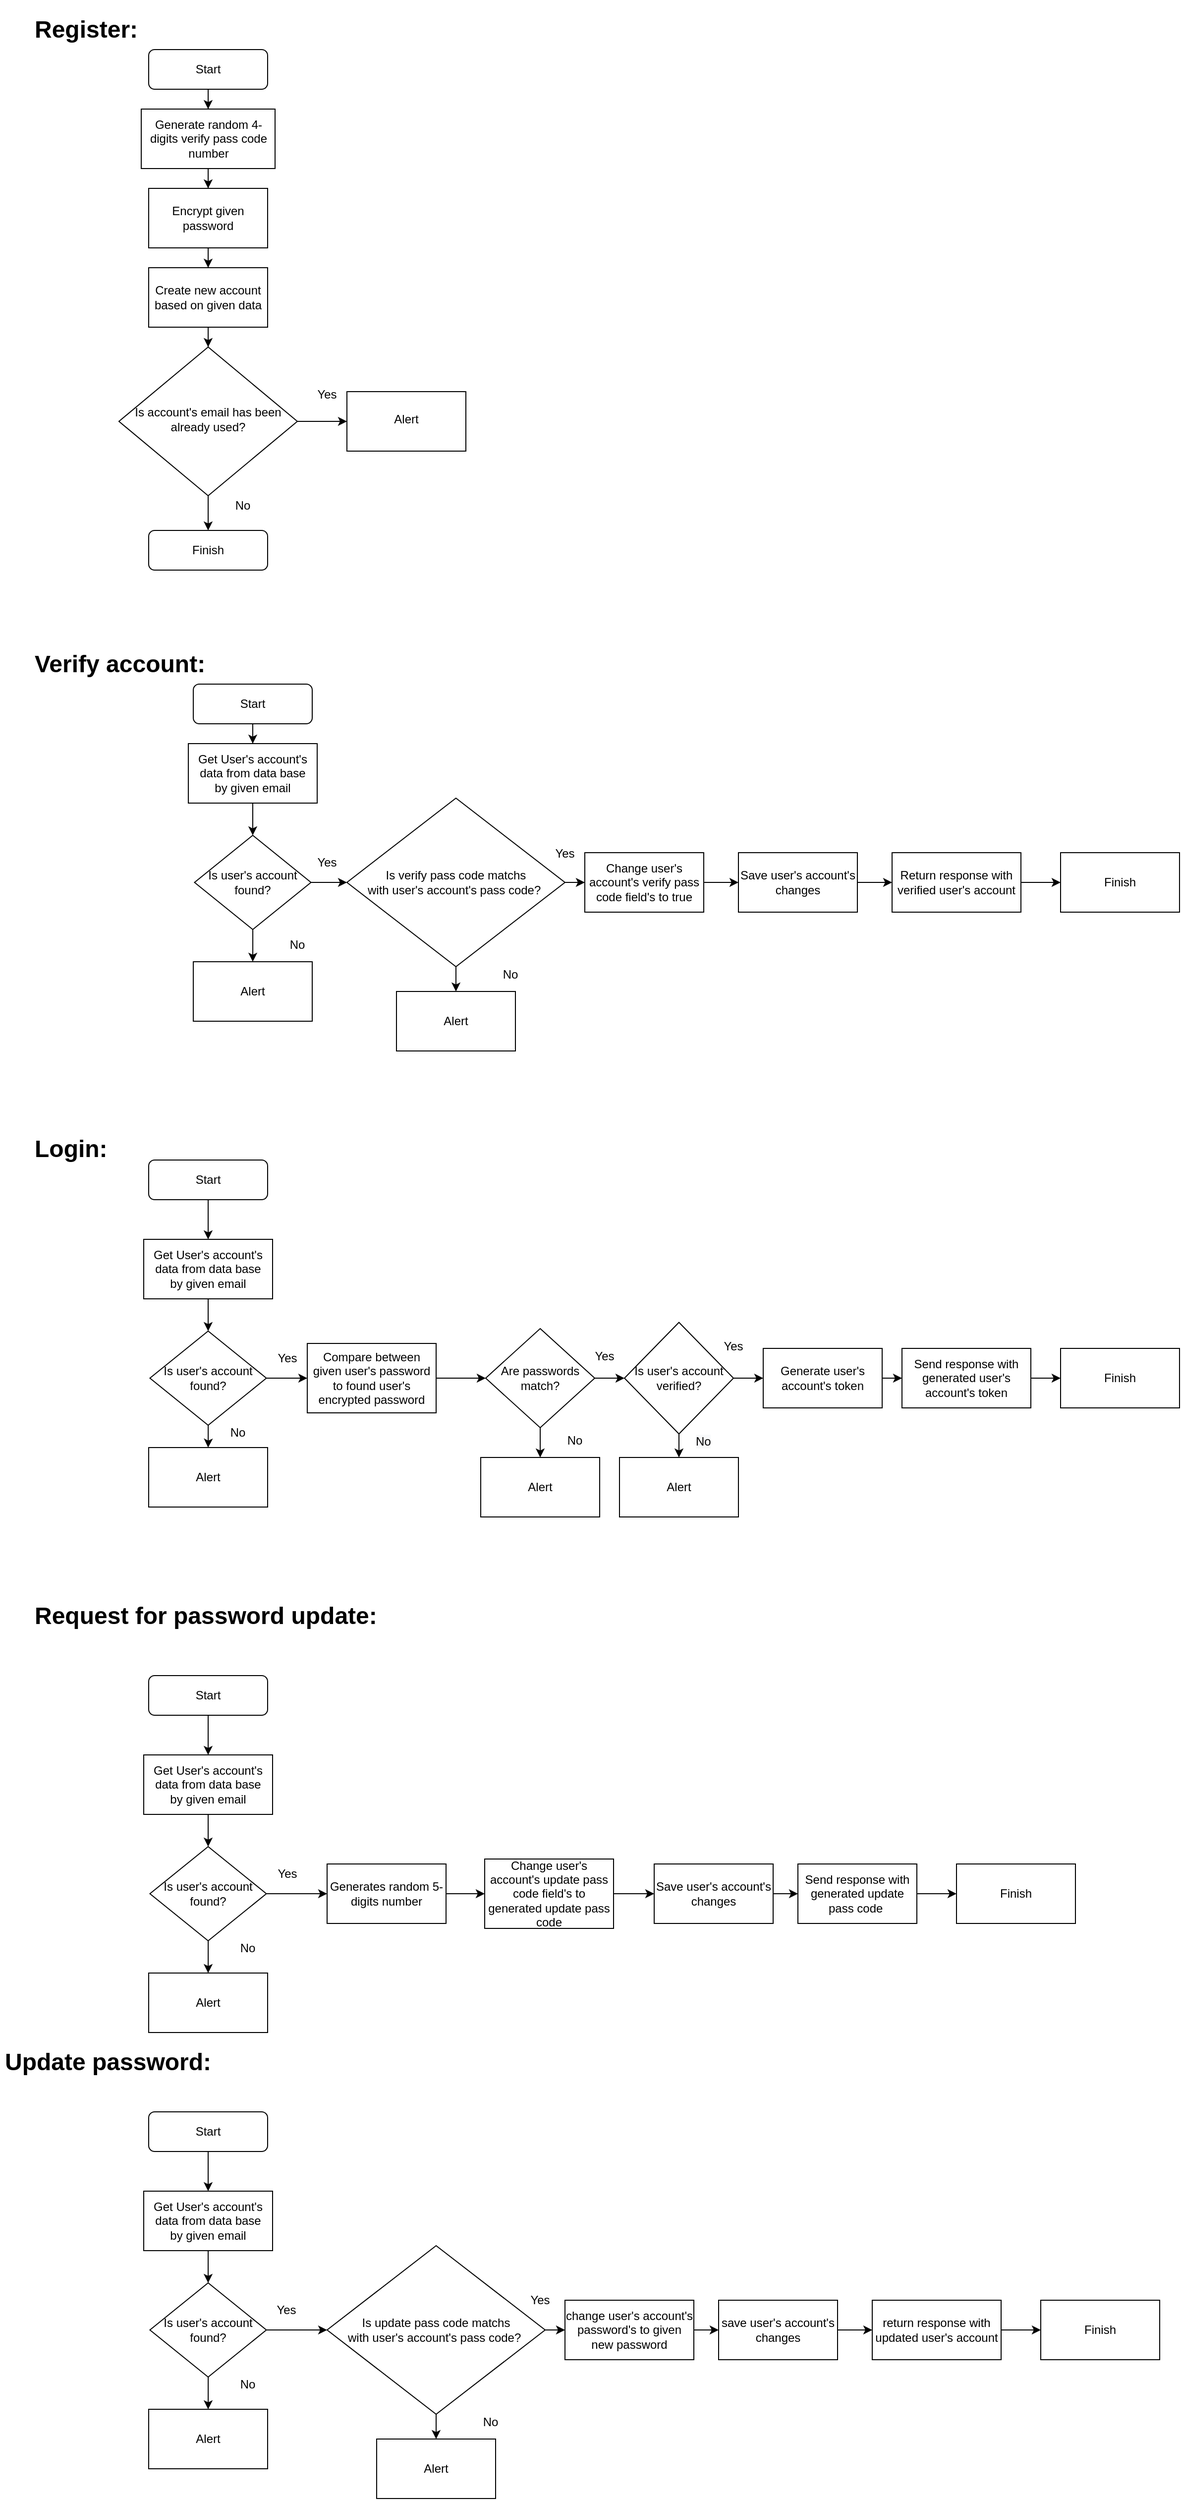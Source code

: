 <mxfile version="20.0.1" type="device"><diagram id="C5RBs43oDa-KdzZeNtuy" name="Page-1"><mxGraphModel dx="868" dy="430" grid="1" gridSize="10" guides="1" tooltips="1" connect="1" arrows="1" fold="1" page="1" pageScale="1" pageWidth="827" pageHeight="1169" math="0" shadow="0"><root><mxCell id="WIyWlLk6GJQsqaUBKTNV-0"/><mxCell id="WIyWlLk6GJQsqaUBKTNV-1" parent="WIyWlLk6GJQsqaUBKTNV-0"/><mxCell id="bNWIlBfZ4bosHVkvvhwf-15" style="edgeStyle=orthogonalEdgeStyle;rounded=0;orthogonalLoop=1;jettySize=auto;html=1;" parent="WIyWlLk6GJQsqaUBKTNV-1" source="WIyWlLk6GJQsqaUBKTNV-3" target="bNWIlBfZ4bosHVkvvhwf-14" edge="1"><mxGeometry relative="1" as="geometry"/></mxCell><mxCell id="WIyWlLk6GJQsqaUBKTNV-3" value="Start" style="rounded=1;whiteSpace=wrap;html=1;fontSize=12;glass=0;strokeWidth=1;shadow=0;" parent="WIyWlLk6GJQsqaUBKTNV-1" vertex="1"><mxGeometry x="160" y="80" width="120" height="40" as="geometry"/></mxCell><mxCell id="bNWIlBfZ4bosHVkvvhwf-6" style="edgeStyle=orthogonalEdgeStyle;rounded=0;orthogonalLoop=1;jettySize=auto;html=1;entryX=0;entryY=0.5;entryDx=0;entryDy=0;" parent="WIyWlLk6GJQsqaUBKTNV-1" source="WIyWlLk6GJQsqaUBKTNV-6" target="LlRywdMS9W86lb8DxsFf-2" edge="1"><mxGeometry relative="1" as="geometry"/></mxCell><mxCell id="WIyWlLk6GJQsqaUBKTNV-6" value="Is account's email has been already used?" style="rhombus;whiteSpace=wrap;html=1;shadow=0;fontFamily=Helvetica;fontSize=12;align=center;strokeWidth=1;spacing=6;spacingTop=-4;" parent="WIyWlLk6GJQsqaUBKTNV-1" vertex="1"><mxGeometry x="130" y="380" width="180" height="150" as="geometry"/></mxCell><mxCell id="WIyWlLk6GJQsqaUBKTNV-11" value="Finish" style="rounded=1;whiteSpace=wrap;html=1;fontSize=12;glass=0;strokeWidth=1;shadow=0;" parent="WIyWlLk6GJQsqaUBKTNV-1" vertex="1"><mxGeometry x="160" y="565" width="120" height="40" as="geometry"/></mxCell><mxCell id="LlRywdMS9W86lb8DxsFf-1" value="" style="endArrow=classic;html=1;rounded=0;exitX=0.5;exitY=1;exitDx=0;exitDy=0;entryX=0.5;entryY=0;entryDx=0;entryDy=0;" parent="WIyWlLk6GJQsqaUBKTNV-1" source="WIyWlLk6GJQsqaUBKTNV-6" target="WIyWlLk6GJQsqaUBKTNV-11" edge="1"><mxGeometry width="50" height="50" relative="1" as="geometry"><mxPoint x="390" y="450" as="sourcePoint"/><mxPoint x="440" y="400" as="targetPoint"/></mxGeometry></mxCell><mxCell id="LlRywdMS9W86lb8DxsFf-2" value="Alert" style="whiteSpace=wrap;html=1;shadow=0;strokeWidth=1;spacing=6;spacingTop=-4;" parent="WIyWlLk6GJQsqaUBKTNV-1" vertex="1"><mxGeometry x="360" y="425" width="120" height="60" as="geometry"/></mxCell><mxCell id="bNWIlBfZ4bosHVkvvhwf-1" value="&lt;h1&gt;Register:&lt;/h1&gt;" style="text;html=1;strokeColor=none;fillColor=none;spacing=5;spacingTop=-20;whiteSpace=wrap;overflow=hidden;rounded=0;" parent="WIyWlLk6GJQsqaUBKTNV-1" vertex="1"><mxGeometry x="40" y="40" width="190" height="40" as="geometry"/></mxCell><mxCell id="bNWIlBfZ4bosHVkvvhwf-5" style="edgeStyle=orthogonalEdgeStyle;rounded=0;orthogonalLoop=1;jettySize=auto;html=1;entryX=0.5;entryY=0;entryDx=0;entryDy=0;" parent="WIyWlLk6GJQsqaUBKTNV-1" source="bNWIlBfZ4bosHVkvvhwf-2" target="WIyWlLk6GJQsqaUBKTNV-6" edge="1"><mxGeometry relative="1" as="geometry"/></mxCell><mxCell id="bNWIlBfZ4bosHVkvvhwf-2" value="Create new account based on given data" style="rounded=0;whiteSpace=wrap;html=1;" parent="WIyWlLk6GJQsqaUBKTNV-1" vertex="1"><mxGeometry x="160" y="300" width="120" height="60" as="geometry"/></mxCell><mxCell id="bNWIlBfZ4bosHVkvvhwf-7" value="Yes" style="text;html=1;strokeColor=none;fillColor=none;align=center;verticalAlign=middle;whiteSpace=wrap;rounded=0;" parent="WIyWlLk6GJQsqaUBKTNV-1" vertex="1"><mxGeometry x="320" y="415" width="40" height="25" as="geometry"/></mxCell><mxCell id="bNWIlBfZ4bosHVkvvhwf-10" value="No" style="text;html=1;strokeColor=none;fillColor=none;align=center;verticalAlign=middle;whiteSpace=wrap;rounded=0;" parent="WIyWlLk6GJQsqaUBKTNV-1" vertex="1"><mxGeometry x="240" y="530" width="30" height="20" as="geometry"/></mxCell><mxCell id="bNWIlBfZ4bosHVkvvhwf-13" style="edgeStyle=orthogonalEdgeStyle;rounded=0;orthogonalLoop=1;jettySize=auto;html=1;" parent="WIyWlLk6GJQsqaUBKTNV-1" source="bNWIlBfZ4bosHVkvvhwf-11" target="bNWIlBfZ4bosHVkvvhwf-2" edge="1"><mxGeometry relative="1" as="geometry"/></mxCell><mxCell id="bNWIlBfZ4bosHVkvvhwf-11" value="Encrypt given password" style="rounded=0;whiteSpace=wrap;html=1;" parent="WIyWlLk6GJQsqaUBKTNV-1" vertex="1"><mxGeometry x="160" y="220" width="120" height="60" as="geometry"/></mxCell><mxCell id="bNWIlBfZ4bosHVkvvhwf-16" style="edgeStyle=orthogonalEdgeStyle;rounded=0;orthogonalLoop=1;jettySize=auto;html=1;" parent="WIyWlLk6GJQsqaUBKTNV-1" source="bNWIlBfZ4bosHVkvvhwf-14" target="bNWIlBfZ4bosHVkvvhwf-11" edge="1"><mxGeometry relative="1" as="geometry"/></mxCell><mxCell id="bNWIlBfZ4bosHVkvvhwf-14" value="Generate random 4-digits verify pass code number" style="rounded=0;whiteSpace=wrap;html=1;" parent="WIyWlLk6GJQsqaUBKTNV-1" vertex="1"><mxGeometry x="152.5" y="140" width="135" height="60" as="geometry"/></mxCell><mxCell id="bNWIlBfZ4bosHVkvvhwf-17" value="&lt;h1&gt;Verify account:&lt;/h1&gt;" style="text;html=1;strokeColor=none;fillColor=none;spacing=5;spacingTop=-20;whiteSpace=wrap;overflow=hidden;rounded=0;" parent="WIyWlLk6GJQsqaUBKTNV-1" vertex="1"><mxGeometry x="40" y="680" width="200" height="70" as="geometry"/></mxCell><mxCell id="bNWIlBfZ4bosHVkvvhwf-25" style="edgeStyle=orthogonalEdgeStyle;rounded=0;orthogonalLoop=1;jettySize=auto;html=1;" parent="WIyWlLk6GJQsqaUBKTNV-1" source="bNWIlBfZ4bosHVkvvhwf-26" target="bNWIlBfZ4bosHVkvvhwf-27" edge="1"><mxGeometry relative="1" as="geometry"/></mxCell><mxCell id="bNWIlBfZ4bosHVkvvhwf-26" value="Start" style="rounded=1;whiteSpace=wrap;html=1;fontSize=12;glass=0;strokeWidth=1;shadow=0;" parent="WIyWlLk6GJQsqaUBKTNV-1" vertex="1"><mxGeometry x="205" y="720" width="120" height="40" as="geometry"/></mxCell><mxCell id="bNWIlBfZ4bosHVkvvhwf-31" style="edgeStyle=orthogonalEdgeStyle;rounded=0;orthogonalLoop=1;jettySize=auto;html=1;entryX=0.5;entryY=0;entryDx=0;entryDy=0;" parent="WIyWlLk6GJQsqaUBKTNV-1" source="bNWIlBfZ4bosHVkvvhwf-27" target="bNWIlBfZ4bosHVkvvhwf-29" edge="1"><mxGeometry relative="1" as="geometry"/></mxCell><mxCell id="bNWIlBfZ4bosHVkvvhwf-27" value="Get User's account's data from data base&lt;br&gt;by given email" style="rounded=0;whiteSpace=wrap;html=1;" parent="WIyWlLk6GJQsqaUBKTNV-1" vertex="1"><mxGeometry x="200" y="780" width="130" height="60" as="geometry"/></mxCell><mxCell id="bNWIlBfZ4bosHVkvvhwf-34" style="edgeStyle=orthogonalEdgeStyle;rounded=0;orthogonalLoop=1;jettySize=auto;html=1;entryX=0;entryY=0.5;entryDx=0;entryDy=0;" parent="WIyWlLk6GJQsqaUBKTNV-1" source="bNWIlBfZ4bosHVkvvhwf-29" target="bNWIlBfZ4bosHVkvvhwf-35" edge="1"><mxGeometry relative="1" as="geometry"><mxPoint x="360" y="915.0" as="targetPoint"/></mxGeometry></mxCell><mxCell id="bNWIlBfZ4bosHVkvvhwf-38" style="edgeStyle=orthogonalEdgeStyle;rounded=0;orthogonalLoop=1;jettySize=auto;html=1;" parent="WIyWlLk6GJQsqaUBKTNV-1" source="bNWIlBfZ4bosHVkvvhwf-29" target="bNWIlBfZ4bosHVkvvhwf-37" edge="1"><mxGeometry relative="1" as="geometry"/></mxCell><mxCell id="bNWIlBfZ4bosHVkvvhwf-29" value="Is user's account found?" style="rhombus;whiteSpace=wrap;html=1;" parent="WIyWlLk6GJQsqaUBKTNV-1" vertex="1"><mxGeometry x="206.25" y="872.5" width="117.5" height="95" as="geometry"/></mxCell><mxCell id="bNWIlBfZ4bosHVkvvhwf-43" style="edgeStyle=orthogonalEdgeStyle;rounded=0;orthogonalLoop=1;jettySize=auto;html=1;entryX=0.5;entryY=0;entryDx=0;entryDy=0;" parent="WIyWlLk6GJQsqaUBKTNV-1" source="bNWIlBfZ4bosHVkvvhwf-35" target="bNWIlBfZ4bosHVkvvhwf-42" edge="1"><mxGeometry relative="1" as="geometry"/></mxCell><mxCell id="bNWIlBfZ4bosHVkvvhwf-47" style="edgeStyle=orthogonalEdgeStyle;rounded=0;orthogonalLoop=1;jettySize=auto;html=1;" parent="WIyWlLk6GJQsqaUBKTNV-1" source="bNWIlBfZ4bosHVkvvhwf-35" target="bNWIlBfZ4bosHVkvvhwf-46" edge="1"><mxGeometry relative="1" as="geometry"/></mxCell><mxCell id="bNWIlBfZ4bosHVkvvhwf-35" value="Is verify pass code matchs&lt;br&gt;with user's account's pass code?&amp;nbsp;" style="rhombus;whiteSpace=wrap;html=1;" parent="WIyWlLk6GJQsqaUBKTNV-1" vertex="1"><mxGeometry x="360" y="835" width="220" height="170" as="geometry"/></mxCell><mxCell id="bNWIlBfZ4bosHVkvvhwf-36" value="Yes" style="text;html=1;strokeColor=none;fillColor=none;align=center;verticalAlign=middle;whiteSpace=wrap;rounded=0;" parent="WIyWlLk6GJQsqaUBKTNV-1" vertex="1"><mxGeometry x="320" y="890" width="40" height="20" as="geometry"/></mxCell><mxCell id="bNWIlBfZ4bosHVkvvhwf-37" value="Alert" style="rounded=0;whiteSpace=wrap;html=1;" parent="WIyWlLk6GJQsqaUBKTNV-1" vertex="1"><mxGeometry x="205" y="1000" width="120" height="60" as="geometry"/></mxCell><mxCell id="bNWIlBfZ4bosHVkvvhwf-39" value="No" style="text;html=1;strokeColor=none;fillColor=none;align=center;verticalAlign=middle;whiteSpace=wrap;rounded=0;" parent="WIyWlLk6GJQsqaUBKTNV-1" vertex="1"><mxGeometry x="280" y="967.5" width="60" height="30" as="geometry"/></mxCell><mxCell id="bNWIlBfZ4bosHVkvvhwf-42" value="Alert" style="rounded=0;whiteSpace=wrap;html=1;" parent="WIyWlLk6GJQsqaUBKTNV-1" vertex="1"><mxGeometry x="410" y="1030" width="120" height="60" as="geometry"/></mxCell><mxCell id="bNWIlBfZ4bosHVkvvhwf-50" style="edgeStyle=orthogonalEdgeStyle;rounded=0;orthogonalLoop=1;jettySize=auto;html=1;entryX=0;entryY=0.5;entryDx=0;entryDy=0;" parent="WIyWlLk6GJQsqaUBKTNV-1" source="bNWIlBfZ4bosHVkvvhwf-46" target="bNWIlBfZ4bosHVkvvhwf-49" edge="1"><mxGeometry relative="1" as="geometry"/></mxCell><mxCell id="bNWIlBfZ4bosHVkvvhwf-46" value="Change user's account's verify pass code field's to true" style="rounded=0;whiteSpace=wrap;html=1;" parent="WIyWlLk6GJQsqaUBKTNV-1" vertex="1"><mxGeometry x="600" y="890" width="120" height="60" as="geometry"/></mxCell><mxCell id="bNWIlBfZ4bosHVkvvhwf-123" style="edgeStyle=orthogonalEdgeStyle;rounded=0;orthogonalLoop=1;jettySize=auto;html=1;entryX=0;entryY=0.5;entryDx=0;entryDy=0;" parent="WIyWlLk6GJQsqaUBKTNV-1" source="bNWIlBfZ4bosHVkvvhwf-49" target="bNWIlBfZ4bosHVkvvhwf-121" edge="1"><mxGeometry relative="1" as="geometry"/></mxCell><mxCell id="bNWIlBfZ4bosHVkvvhwf-49" value="Save user's account's changes" style="rounded=0;whiteSpace=wrap;html=1;" parent="WIyWlLk6GJQsqaUBKTNV-1" vertex="1"><mxGeometry x="755" y="890" width="120" height="60" as="geometry"/></mxCell><mxCell id="bNWIlBfZ4bosHVkvvhwf-51" value="Finish" style="rounded=0;whiteSpace=wrap;html=1;" parent="WIyWlLk6GJQsqaUBKTNV-1" vertex="1"><mxGeometry x="1080" y="890" width="120" height="60" as="geometry"/></mxCell><mxCell id="bNWIlBfZ4bosHVkvvhwf-53" value="&lt;h1&gt;Login:&lt;/h1&gt;" style="text;html=1;strokeColor=none;fillColor=none;spacing=5;spacingTop=-20;whiteSpace=wrap;overflow=hidden;rounded=0;" parent="WIyWlLk6GJQsqaUBKTNV-1" vertex="1"><mxGeometry x="40" y="1169" width="190" height="40" as="geometry"/></mxCell><mxCell id="bNWIlBfZ4bosHVkvvhwf-63" style="edgeStyle=orthogonalEdgeStyle;rounded=0;orthogonalLoop=1;jettySize=auto;html=1;" parent="WIyWlLk6GJQsqaUBKTNV-1" source="bNWIlBfZ4bosHVkvvhwf-55" target="bNWIlBfZ4bosHVkvvhwf-58" edge="1"><mxGeometry relative="1" as="geometry"/></mxCell><mxCell id="bNWIlBfZ4bosHVkvvhwf-55" value="Start" style="rounded=1;whiteSpace=wrap;html=1;fontSize=12;glass=0;strokeWidth=1;shadow=0;" parent="WIyWlLk6GJQsqaUBKTNV-1" vertex="1"><mxGeometry x="160" y="1200" width="120" height="40" as="geometry"/></mxCell><mxCell id="bNWIlBfZ4bosHVkvvhwf-57" style="edgeStyle=orthogonalEdgeStyle;rounded=0;orthogonalLoop=1;jettySize=auto;html=1;entryX=0.5;entryY=0;entryDx=0;entryDy=0;" parent="WIyWlLk6GJQsqaUBKTNV-1" source="bNWIlBfZ4bosHVkvvhwf-58" target="bNWIlBfZ4bosHVkvvhwf-60" edge="1"><mxGeometry relative="1" as="geometry"/></mxCell><mxCell id="bNWIlBfZ4bosHVkvvhwf-58" value="Get User's account's data from data base&lt;br&gt;by given email" style="rounded=0;whiteSpace=wrap;html=1;" parent="WIyWlLk6GJQsqaUBKTNV-1" vertex="1"><mxGeometry x="155" y="1280" width="130" height="60" as="geometry"/></mxCell><mxCell id="bNWIlBfZ4bosHVkvvhwf-59" style="edgeStyle=orthogonalEdgeStyle;rounded=0;orthogonalLoop=1;jettySize=auto;html=1;entryX=0;entryY=0.5;entryDx=0;entryDy=0;" parent="WIyWlLk6GJQsqaUBKTNV-1" source="bNWIlBfZ4bosHVkvvhwf-60" edge="1"><mxGeometry relative="1" as="geometry"><mxPoint x="320" y="1420" as="targetPoint"/></mxGeometry></mxCell><mxCell id="bNWIlBfZ4bosHVkvvhwf-66" style="edgeStyle=orthogonalEdgeStyle;rounded=0;orthogonalLoop=1;jettySize=auto;html=1;" parent="WIyWlLk6GJQsqaUBKTNV-1" source="bNWIlBfZ4bosHVkvvhwf-60" target="bNWIlBfZ4bosHVkvvhwf-64" edge="1"><mxGeometry relative="1" as="geometry"/></mxCell><mxCell id="bNWIlBfZ4bosHVkvvhwf-60" value="Is user's account found?" style="rhombus;whiteSpace=wrap;html=1;" parent="WIyWlLk6GJQsqaUBKTNV-1" vertex="1"><mxGeometry x="161.25" y="1372.5" width="117.5" height="95" as="geometry"/></mxCell><mxCell id="bNWIlBfZ4bosHVkvvhwf-61" value="Yes" style="text;html=1;strokeColor=none;fillColor=none;align=center;verticalAlign=middle;whiteSpace=wrap;rounded=0;" parent="WIyWlLk6GJQsqaUBKTNV-1" vertex="1"><mxGeometry x="280" y="1390" width="40" height="20" as="geometry"/></mxCell><mxCell id="bNWIlBfZ4bosHVkvvhwf-62" value="No" style="text;html=1;strokeColor=none;fillColor=none;align=center;verticalAlign=middle;whiteSpace=wrap;rounded=0;" parent="WIyWlLk6GJQsqaUBKTNV-1" vertex="1"><mxGeometry x="220" y="1460" width="60" height="30" as="geometry"/></mxCell><mxCell id="bNWIlBfZ4bosHVkvvhwf-64" value="Alert" style="rounded=0;whiteSpace=wrap;html=1;" parent="WIyWlLk6GJQsqaUBKTNV-1" vertex="1"><mxGeometry x="160" y="1490" width="120" height="60" as="geometry"/></mxCell><mxCell id="bNWIlBfZ4bosHVkvvhwf-69" style="edgeStyle=orthogonalEdgeStyle;rounded=0;orthogonalLoop=1;jettySize=auto;html=1;entryX=0;entryY=0.5;entryDx=0;entryDy=0;" parent="WIyWlLk6GJQsqaUBKTNV-1" source="bNWIlBfZ4bosHVkvvhwf-67" target="bNWIlBfZ4bosHVkvvhwf-68" edge="1"><mxGeometry relative="1" as="geometry"/></mxCell><mxCell id="bNWIlBfZ4bosHVkvvhwf-67" value="Compare between given user's password to found user's encrypted password" style="rounded=0;whiteSpace=wrap;html=1;" parent="WIyWlLk6GJQsqaUBKTNV-1" vertex="1"><mxGeometry x="320" y="1385" width="130" height="70" as="geometry"/></mxCell><mxCell id="bNWIlBfZ4bosHVkvvhwf-71" style="edgeStyle=orthogonalEdgeStyle;rounded=0;orthogonalLoop=1;jettySize=auto;html=1;" parent="WIyWlLk6GJQsqaUBKTNV-1" source="bNWIlBfZ4bosHVkvvhwf-68" target="bNWIlBfZ4bosHVkvvhwf-70" edge="1"><mxGeometry relative="1" as="geometry"/></mxCell><mxCell id="bNWIlBfZ4bosHVkvvhwf-80" style="edgeStyle=orthogonalEdgeStyle;rounded=0;orthogonalLoop=1;jettySize=auto;html=1;entryX=0;entryY=0.5;entryDx=0;entryDy=0;" parent="WIyWlLk6GJQsqaUBKTNV-1" source="bNWIlBfZ4bosHVkvvhwf-68" target="bNWIlBfZ4bosHVkvvhwf-79" edge="1"><mxGeometry relative="1" as="geometry"/></mxCell><mxCell id="bNWIlBfZ4bosHVkvvhwf-68" value="Are passwords match?" style="rhombus;whiteSpace=wrap;html=1;" parent="WIyWlLk6GJQsqaUBKTNV-1" vertex="1"><mxGeometry x="500" y="1370" width="110" height="100" as="geometry"/></mxCell><mxCell id="bNWIlBfZ4bosHVkvvhwf-70" value="Alert" style="rounded=0;whiteSpace=wrap;html=1;" parent="WIyWlLk6GJQsqaUBKTNV-1" vertex="1"><mxGeometry x="495" y="1500" width="120" height="60" as="geometry"/></mxCell><mxCell id="bNWIlBfZ4bosHVkvvhwf-72" value="No" style="text;html=1;strokeColor=none;fillColor=none;align=center;verticalAlign=middle;whiteSpace=wrap;rounded=0;" parent="WIyWlLk6GJQsqaUBKTNV-1" vertex="1"><mxGeometry x="560" y="1467.5" width="60" height="30" as="geometry"/></mxCell><mxCell id="bNWIlBfZ4bosHVkvvhwf-78" value="Yes" style="text;html=1;strokeColor=none;fillColor=none;align=center;verticalAlign=middle;whiteSpace=wrap;rounded=0;" parent="WIyWlLk6GJQsqaUBKTNV-1" vertex="1"><mxGeometry x="600" y="1385" width="40" height="25" as="geometry"/></mxCell><mxCell id="bNWIlBfZ4bosHVkvvhwf-83" style="edgeStyle=orthogonalEdgeStyle;rounded=0;orthogonalLoop=1;jettySize=auto;html=1;entryX=0.5;entryY=0;entryDx=0;entryDy=0;" parent="WIyWlLk6GJQsqaUBKTNV-1" source="bNWIlBfZ4bosHVkvvhwf-79" target="bNWIlBfZ4bosHVkvvhwf-81" edge="1"><mxGeometry relative="1" as="geometry"/></mxCell><mxCell id="bNWIlBfZ4bosHVkvvhwf-89" style="edgeStyle=orthogonalEdgeStyle;rounded=0;orthogonalLoop=1;jettySize=auto;html=1;entryX=0;entryY=0.5;entryDx=0;entryDy=0;" parent="WIyWlLk6GJQsqaUBKTNV-1" source="bNWIlBfZ4bosHVkvvhwf-79" target="bNWIlBfZ4bosHVkvvhwf-85" edge="1"><mxGeometry relative="1" as="geometry"/></mxCell><mxCell id="bNWIlBfZ4bosHVkvvhwf-79" value="Is user's account verified?" style="rhombus;whiteSpace=wrap;html=1;" parent="WIyWlLk6GJQsqaUBKTNV-1" vertex="1"><mxGeometry x="640" y="1363.75" width="110" height="112.5" as="geometry"/></mxCell><mxCell id="bNWIlBfZ4bosHVkvvhwf-81" value="Alert" style="rounded=0;whiteSpace=wrap;html=1;" parent="WIyWlLk6GJQsqaUBKTNV-1" vertex="1"><mxGeometry x="635" y="1500" width="120" height="60" as="geometry"/></mxCell><mxCell id="bNWIlBfZ4bosHVkvvhwf-84" value="&lt;span style=&quot;color: rgb(0, 0, 0); font-family: Helvetica; font-size: 12px; font-style: normal; font-variant-ligatures: normal; font-variant-caps: normal; font-weight: 400; letter-spacing: normal; orphans: 2; text-align: center; text-indent: 0px; text-transform: none; widows: 2; word-spacing: 0px; -webkit-text-stroke-width: 0px; background-color: rgb(248, 249, 250); text-decoration-thickness: initial; text-decoration-style: initial; text-decoration-color: initial; float: none; display: inline !important;&quot;&gt;No&lt;/span&gt;" style="text;whiteSpace=wrap;html=1;" parent="WIyWlLk6GJQsqaUBKTNV-1" vertex="1"><mxGeometry x="710" y="1470" width="40" height="30" as="geometry"/></mxCell><mxCell id="bNWIlBfZ4bosHVkvvhwf-91" style="edgeStyle=orthogonalEdgeStyle;rounded=0;orthogonalLoop=1;jettySize=auto;html=1;entryX=0;entryY=0.5;entryDx=0;entryDy=0;" parent="WIyWlLk6GJQsqaUBKTNV-1" source="bNWIlBfZ4bosHVkvvhwf-85" target="bNWIlBfZ4bosHVkvvhwf-90" edge="1"><mxGeometry relative="1" as="geometry"/></mxCell><mxCell id="bNWIlBfZ4bosHVkvvhwf-85" value="Generate user's account's token" style="rounded=0;whiteSpace=wrap;html=1;" parent="WIyWlLk6GJQsqaUBKTNV-1" vertex="1"><mxGeometry x="780" y="1390" width="120" height="60" as="geometry"/></mxCell><mxCell id="bNWIlBfZ4bosHVkvvhwf-94" style="edgeStyle=orthogonalEdgeStyle;rounded=0;orthogonalLoop=1;jettySize=auto;html=1;entryX=0;entryY=0.5;entryDx=0;entryDy=0;" parent="WIyWlLk6GJQsqaUBKTNV-1" source="bNWIlBfZ4bosHVkvvhwf-90" target="bNWIlBfZ4bosHVkvvhwf-93" edge="1"><mxGeometry relative="1" as="geometry"/></mxCell><mxCell id="bNWIlBfZ4bosHVkvvhwf-90" value="Send response with generated user's account's token" style="rounded=0;whiteSpace=wrap;html=1;" parent="WIyWlLk6GJQsqaUBKTNV-1" vertex="1"><mxGeometry x="920" y="1390" width="130" height="60" as="geometry"/></mxCell><mxCell id="bNWIlBfZ4bosHVkvvhwf-93" value="Finish" style="rounded=0;whiteSpace=wrap;html=1;" parent="WIyWlLk6GJQsqaUBKTNV-1" vertex="1"><mxGeometry x="1080" y="1390" width="120" height="60" as="geometry"/></mxCell><mxCell id="bNWIlBfZ4bosHVkvvhwf-95" value="&lt;h1&gt;Request for password update:&lt;/h1&gt;" style="text;html=1;strokeColor=none;fillColor=none;spacing=5;spacingTop=-20;whiteSpace=wrap;overflow=hidden;rounded=0;" parent="WIyWlLk6GJQsqaUBKTNV-1" vertex="1"><mxGeometry x="40" y="1640" width="370" height="40" as="geometry"/></mxCell><mxCell id="bNWIlBfZ4bosHVkvvhwf-107" style="edgeStyle=orthogonalEdgeStyle;rounded=0;orthogonalLoop=1;jettySize=auto;html=1;" parent="WIyWlLk6GJQsqaUBKTNV-1" source="bNWIlBfZ4bosHVkvvhwf-108" target="bNWIlBfZ4bosHVkvvhwf-110" edge="1"><mxGeometry relative="1" as="geometry"/></mxCell><mxCell id="bNWIlBfZ4bosHVkvvhwf-108" value="Start" style="rounded=1;whiteSpace=wrap;html=1;fontSize=12;glass=0;strokeWidth=1;shadow=0;" parent="WIyWlLk6GJQsqaUBKTNV-1" vertex="1"><mxGeometry x="160" y="1720" width="120" height="40" as="geometry"/></mxCell><mxCell id="bNWIlBfZ4bosHVkvvhwf-109" style="edgeStyle=orthogonalEdgeStyle;rounded=0;orthogonalLoop=1;jettySize=auto;html=1;entryX=0.5;entryY=0;entryDx=0;entryDy=0;" parent="WIyWlLk6GJQsqaUBKTNV-1" source="bNWIlBfZ4bosHVkvvhwf-110" target="bNWIlBfZ4bosHVkvvhwf-113" edge="1"><mxGeometry relative="1" as="geometry"/></mxCell><mxCell id="bNWIlBfZ4bosHVkvvhwf-110" value="Get User's account's data from data base&lt;br&gt;by given email" style="rounded=0;whiteSpace=wrap;html=1;" parent="WIyWlLk6GJQsqaUBKTNV-1" vertex="1"><mxGeometry x="155" y="1800" width="130" height="60" as="geometry"/></mxCell><mxCell id="bNWIlBfZ4bosHVkvvhwf-111" style="edgeStyle=orthogonalEdgeStyle;rounded=0;orthogonalLoop=1;jettySize=auto;html=1;entryX=0;entryY=0.5;entryDx=0;entryDy=0;" parent="WIyWlLk6GJQsqaUBKTNV-1" source="bNWIlBfZ4bosHVkvvhwf-113" target="bNWIlBfZ4bosHVkvvhwf-118" edge="1"><mxGeometry relative="1" as="geometry"><mxPoint x="320" y="1940" as="targetPoint"/></mxGeometry></mxCell><mxCell id="bNWIlBfZ4bosHVkvvhwf-117" style="edgeStyle=orthogonalEdgeStyle;rounded=0;orthogonalLoop=1;jettySize=auto;html=1;entryX=0.5;entryY=0;entryDx=0;entryDy=0;" parent="WIyWlLk6GJQsqaUBKTNV-1" source="bNWIlBfZ4bosHVkvvhwf-113" target="bNWIlBfZ4bosHVkvvhwf-116" edge="1"><mxGeometry relative="1" as="geometry"/></mxCell><mxCell id="bNWIlBfZ4bosHVkvvhwf-113" value="Is user's account found?" style="rhombus;whiteSpace=wrap;html=1;" parent="WIyWlLk6GJQsqaUBKTNV-1" vertex="1"><mxGeometry x="161.25" y="1892.5" width="117.5" height="95" as="geometry"/></mxCell><mxCell id="bNWIlBfZ4bosHVkvvhwf-114" value="Yes" style="text;html=1;strokeColor=none;fillColor=none;align=center;verticalAlign=middle;whiteSpace=wrap;rounded=0;" parent="WIyWlLk6GJQsqaUBKTNV-1" vertex="1"><mxGeometry x="280" y="1910" width="40" height="20" as="geometry"/></mxCell><mxCell id="bNWIlBfZ4bosHVkvvhwf-115" value="No" style="text;html=1;strokeColor=none;fillColor=none;align=center;verticalAlign=middle;whiteSpace=wrap;rounded=0;" parent="WIyWlLk6GJQsqaUBKTNV-1" vertex="1"><mxGeometry x="240" y="1980" width="40" height="30" as="geometry"/></mxCell><mxCell id="bNWIlBfZ4bosHVkvvhwf-116" value="Alert" style="rounded=0;whiteSpace=wrap;html=1;" parent="WIyWlLk6GJQsqaUBKTNV-1" vertex="1"><mxGeometry x="160" y="2020" width="120" height="60" as="geometry"/></mxCell><mxCell id="bNWIlBfZ4bosHVkvvhwf-159" style="edgeStyle=orthogonalEdgeStyle;rounded=0;orthogonalLoop=1;jettySize=auto;html=1;entryX=0;entryY=0.5;entryDx=0;entryDy=0;" parent="WIyWlLk6GJQsqaUBKTNV-1" source="bNWIlBfZ4bosHVkvvhwf-118" target="bNWIlBfZ4bosHVkvvhwf-155" edge="1"><mxGeometry relative="1" as="geometry"/></mxCell><mxCell id="bNWIlBfZ4bosHVkvvhwf-118" value="Generates random 5- digits number" style="rounded=0;whiteSpace=wrap;html=1;" parent="WIyWlLk6GJQsqaUBKTNV-1" vertex="1"><mxGeometry x="340" y="1910" width="120" height="60" as="geometry"/></mxCell><mxCell id="bNWIlBfZ4bosHVkvvhwf-124" style="edgeStyle=orthogonalEdgeStyle;rounded=0;orthogonalLoop=1;jettySize=auto;html=1;entryX=0;entryY=0.5;entryDx=0;entryDy=0;" parent="WIyWlLk6GJQsqaUBKTNV-1" source="bNWIlBfZ4bosHVkvvhwf-121" target="bNWIlBfZ4bosHVkvvhwf-51" edge="1"><mxGeometry relative="1" as="geometry"/></mxCell><mxCell id="bNWIlBfZ4bosHVkvvhwf-121" value="Return response with verified user's account" style="rounded=0;whiteSpace=wrap;html=1;" parent="WIyWlLk6GJQsqaUBKTNV-1" vertex="1"><mxGeometry x="910" y="890" width="130" height="60" as="geometry"/></mxCell><mxCell id="bNWIlBfZ4bosHVkvvhwf-127" value="&lt;h1&gt;Update password:&lt;/h1&gt;" style="text;html=1;strokeColor=none;fillColor=none;spacing=5;spacingTop=-20;whiteSpace=wrap;overflow=hidden;rounded=0;" parent="WIyWlLk6GJQsqaUBKTNV-1" vertex="1"><mxGeometry x="10" y="2090" width="220" height="80" as="geometry"/></mxCell><mxCell id="bNWIlBfZ4bosHVkvvhwf-129" style="edgeStyle=orthogonalEdgeStyle;rounded=0;orthogonalLoop=1;jettySize=auto;html=1;" parent="WIyWlLk6GJQsqaUBKTNV-1" source="bNWIlBfZ4bosHVkvvhwf-130" target="bNWIlBfZ4bosHVkvvhwf-132" edge="1"><mxGeometry relative="1" as="geometry"/></mxCell><mxCell id="bNWIlBfZ4bosHVkvvhwf-130" value="Start" style="rounded=1;whiteSpace=wrap;html=1;fontSize=12;glass=0;strokeWidth=1;shadow=0;" parent="WIyWlLk6GJQsqaUBKTNV-1" vertex="1"><mxGeometry x="160" y="2160" width="120" height="40" as="geometry"/></mxCell><mxCell id="bNWIlBfZ4bosHVkvvhwf-131" style="edgeStyle=orthogonalEdgeStyle;rounded=0;orthogonalLoop=1;jettySize=auto;html=1;entryX=0.5;entryY=0;entryDx=0;entryDy=0;" parent="WIyWlLk6GJQsqaUBKTNV-1" source="bNWIlBfZ4bosHVkvvhwf-132" target="bNWIlBfZ4bosHVkvvhwf-134" edge="1"><mxGeometry relative="1" as="geometry"/></mxCell><mxCell id="bNWIlBfZ4bosHVkvvhwf-132" value="Get User's account's data from data base&lt;br&gt;by given email" style="rounded=0;whiteSpace=wrap;html=1;" parent="WIyWlLk6GJQsqaUBKTNV-1" vertex="1"><mxGeometry x="155" y="2240" width="130" height="60" as="geometry"/></mxCell><mxCell id="bNWIlBfZ4bosHVkvvhwf-133" style="edgeStyle=orthogonalEdgeStyle;rounded=0;orthogonalLoop=1;jettySize=auto;html=1;entryX=0.5;entryY=0;entryDx=0;entryDy=0;" parent="WIyWlLk6GJQsqaUBKTNV-1" source="bNWIlBfZ4bosHVkvvhwf-134" target="bNWIlBfZ4bosHVkvvhwf-137" edge="1"><mxGeometry relative="1" as="geometry"/></mxCell><mxCell id="bNWIlBfZ4bosHVkvvhwf-139" style="edgeStyle=orthogonalEdgeStyle;rounded=0;orthogonalLoop=1;jettySize=auto;html=1;entryX=0;entryY=0.5;entryDx=0;entryDy=0;" parent="WIyWlLk6GJQsqaUBKTNV-1" source="bNWIlBfZ4bosHVkvvhwf-134" target="bNWIlBfZ4bosHVkvvhwf-143" edge="1"><mxGeometry relative="1" as="geometry"><mxPoint x="320" y="2380" as="targetPoint"/></mxGeometry></mxCell><mxCell id="bNWIlBfZ4bosHVkvvhwf-134" value="Is user's account found?" style="rhombus;whiteSpace=wrap;html=1;" parent="WIyWlLk6GJQsqaUBKTNV-1" vertex="1"><mxGeometry x="161.25" y="2332.5" width="117.5" height="95" as="geometry"/></mxCell><mxCell id="bNWIlBfZ4bosHVkvvhwf-135" value="Yes" style="text;html=1;strokeColor=none;fillColor=none;align=center;verticalAlign=middle;whiteSpace=wrap;rounded=0;" parent="WIyWlLk6GJQsqaUBKTNV-1" vertex="1"><mxGeometry x="278.75" y="2350" width="40" height="20" as="geometry"/></mxCell><mxCell id="bNWIlBfZ4bosHVkvvhwf-136" value="No" style="text;html=1;strokeColor=none;fillColor=none;align=center;verticalAlign=middle;whiteSpace=wrap;rounded=0;" parent="WIyWlLk6GJQsqaUBKTNV-1" vertex="1"><mxGeometry x="240" y="2420" width="40" height="30" as="geometry"/></mxCell><mxCell id="bNWIlBfZ4bosHVkvvhwf-137" value="Alert" style="rounded=0;whiteSpace=wrap;html=1;" parent="WIyWlLk6GJQsqaUBKTNV-1" vertex="1"><mxGeometry x="160" y="2460" width="120" height="60" as="geometry"/></mxCell><mxCell id="bNWIlBfZ4bosHVkvvhwf-140" value="No" style="text;html=1;strokeColor=none;fillColor=none;align=center;verticalAlign=middle;whiteSpace=wrap;rounded=0;" parent="WIyWlLk6GJQsqaUBKTNV-1" vertex="1"><mxGeometry x="495" y="997.5" width="60" height="30" as="geometry"/></mxCell><mxCell id="bNWIlBfZ4bosHVkvvhwf-141" style="edgeStyle=orthogonalEdgeStyle;rounded=0;orthogonalLoop=1;jettySize=auto;html=1;entryX=0.5;entryY=0;entryDx=0;entryDy=0;" parent="WIyWlLk6GJQsqaUBKTNV-1" source="bNWIlBfZ4bosHVkvvhwf-143" target="bNWIlBfZ4bosHVkvvhwf-144" edge="1"><mxGeometry relative="1" as="geometry"/></mxCell><mxCell id="bNWIlBfZ4bosHVkvvhwf-142" style="edgeStyle=orthogonalEdgeStyle;rounded=0;orthogonalLoop=1;jettySize=auto;html=1;" parent="WIyWlLk6GJQsqaUBKTNV-1" source="bNWIlBfZ4bosHVkvvhwf-143" target="bNWIlBfZ4bosHVkvvhwf-146" edge="1"><mxGeometry relative="1" as="geometry"/></mxCell><mxCell id="bNWIlBfZ4bosHVkvvhwf-143" value="Is update pass code matchs&lt;br&gt;with user's account's pass code?&amp;nbsp;" style="rhombus;whiteSpace=wrap;html=1;" parent="WIyWlLk6GJQsqaUBKTNV-1" vertex="1"><mxGeometry x="340" y="2295" width="220" height="170" as="geometry"/></mxCell><mxCell id="bNWIlBfZ4bosHVkvvhwf-144" value="Alert" style="rounded=0;whiteSpace=wrap;html=1;" parent="WIyWlLk6GJQsqaUBKTNV-1" vertex="1"><mxGeometry x="390" y="2490" width="120" height="60" as="geometry"/></mxCell><mxCell id="bNWIlBfZ4bosHVkvvhwf-145" style="edgeStyle=orthogonalEdgeStyle;rounded=0;orthogonalLoop=1;jettySize=auto;html=1;entryX=0;entryY=0.5;entryDx=0;entryDy=0;" parent="WIyWlLk6GJQsqaUBKTNV-1" source="bNWIlBfZ4bosHVkvvhwf-146" target="bNWIlBfZ4bosHVkvvhwf-148" edge="1"><mxGeometry relative="1" as="geometry"/></mxCell><mxCell id="bNWIlBfZ4bosHVkvvhwf-146" value="change user's account's password's to given new password" style="rounded=0;whiteSpace=wrap;html=1;" parent="WIyWlLk6GJQsqaUBKTNV-1" vertex="1"><mxGeometry x="580" y="2350" width="130" height="60" as="geometry"/></mxCell><mxCell id="bNWIlBfZ4bosHVkvvhwf-147" style="edgeStyle=orthogonalEdgeStyle;rounded=0;orthogonalLoop=1;jettySize=auto;html=1;entryX=0;entryY=0.5;entryDx=0;entryDy=0;" parent="WIyWlLk6GJQsqaUBKTNV-1" source="bNWIlBfZ4bosHVkvvhwf-148" target="bNWIlBfZ4bosHVkvvhwf-151" edge="1"><mxGeometry relative="1" as="geometry"/></mxCell><mxCell id="bNWIlBfZ4bosHVkvvhwf-148" value="save user's account's changes" style="rounded=0;whiteSpace=wrap;html=1;" parent="WIyWlLk6GJQsqaUBKTNV-1" vertex="1"><mxGeometry x="735" y="2350" width="120" height="60" as="geometry"/></mxCell><mxCell id="bNWIlBfZ4bosHVkvvhwf-149" value="Finish" style="rounded=0;whiteSpace=wrap;html=1;" parent="WIyWlLk6GJQsqaUBKTNV-1" vertex="1"><mxGeometry x="1060" y="2350" width="120" height="60" as="geometry"/></mxCell><mxCell id="bNWIlBfZ4bosHVkvvhwf-150" style="edgeStyle=orthogonalEdgeStyle;rounded=0;orthogonalLoop=1;jettySize=auto;html=1;entryX=0;entryY=0.5;entryDx=0;entryDy=0;" parent="WIyWlLk6GJQsqaUBKTNV-1" source="bNWIlBfZ4bosHVkvvhwf-151" target="bNWIlBfZ4bosHVkvvhwf-149" edge="1"><mxGeometry relative="1" as="geometry"/></mxCell><mxCell id="bNWIlBfZ4bosHVkvvhwf-151" value="return response with updated user's account" style="rounded=0;whiteSpace=wrap;html=1;" parent="WIyWlLk6GJQsqaUBKTNV-1" vertex="1"><mxGeometry x="890" y="2350" width="130" height="60" as="geometry"/></mxCell><mxCell id="bNWIlBfZ4bosHVkvvhwf-152" value="No" style="text;html=1;strokeColor=none;fillColor=none;align=center;verticalAlign=middle;whiteSpace=wrap;rounded=0;" parent="WIyWlLk6GJQsqaUBKTNV-1" vertex="1"><mxGeometry x="475" y="2457.5" width="60" height="30" as="geometry"/></mxCell><mxCell id="bNWIlBfZ4bosHVkvvhwf-175" style="edgeStyle=orthogonalEdgeStyle;rounded=0;orthogonalLoop=1;jettySize=auto;html=1;entryX=0;entryY=0.5;entryDx=0;entryDy=0;" parent="WIyWlLk6GJQsqaUBKTNV-1" source="bNWIlBfZ4bosHVkvvhwf-155" target="bNWIlBfZ4bosHVkvvhwf-171" edge="1"><mxGeometry relative="1" as="geometry"/></mxCell><mxCell id="bNWIlBfZ4bosHVkvvhwf-155" value="&lt;span style=&quot;&quot;&gt;Change user's account's update pass code field's to generated update pass code&lt;/span&gt;" style="rounded=0;whiteSpace=wrap;html=1;" parent="WIyWlLk6GJQsqaUBKTNV-1" vertex="1"><mxGeometry x="499" y="1905" width="130" height="70" as="geometry"/></mxCell><mxCell id="bNWIlBfZ4bosHVkvvhwf-170" style="edgeStyle=orthogonalEdgeStyle;rounded=0;orthogonalLoop=1;jettySize=auto;html=1;entryX=0;entryY=0.5;entryDx=0;entryDy=0;" parent="WIyWlLk6GJQsqaUBKTNV-1" source="bNWIlBfZ4bosHVkvvhwf-171" target="bNWIlBfZ4bosHVkvvhwf-173" edge="1"><mxGeometry relative="1" as="geometry"/></mxCell><mxCell id="bNWIlBfZ4bosHVkvvhwf-171" value="Save user's account's changes" style="rounded=0;whiteSpace=wrap;html=1;" parent="WIyWlLk6GJQsqaUBKTNV-1" vertex="1"><mxGeometry x="670" y="1910" width="120" height="60" as="geometry"/></mxCell><mxCell id="bNWIlBfZ4bosHVkvvhwf-172" style="edgeStyle=orthogonalEdgeStyle;rounded=0;orthogonalLoop=1;jettySize=auto;html=1;entryX=0;entryY=0.5;entryDx=0;entryDy=0;" parent="WIyWlLk6GJQsqaUBKTNV-1" source="bNWIlBfZ4bosHVkvvhwf-173" target="bNWIlBfZ4bosHVkvvhwf-174" edge="1"><mxGeometry relative="1" as="geometry"/></mxCell><mxCell id="bNWIlBfZ4bosHVkvvhwf-173" value="Send response with generated update pass code&amp;nbsp;" style="rounded=0;whiteSpace=wrap;html=1;" parent="WIyWlLk6GJQsqaUBKTNV-1" vertex="1"><mxGeometry x="815" y="1910" width="120" height="60" as="geometry"/></mxCell><mxCell id="bNWIlBfZ4bosHVkvvhwf-174" value="Finish" style="rounded=0;whiteSpace=wrap;html=1;" parent="WIyWlLk6GJQsqaUBKTNV-1" vertex="1"><mxGeometry x="975" y="1910" width="120" height="60" as="geometry"/></mxCell><mxCell id="bNWIlBfZ4bosHVkvvhwf-177" value="Yes" style="text;html=1;strokeColor=none;fillColor=none;align=center;verticalAlign=middle;whiteSpace=wrap;rounded=0;" parent="WIyWlLk6GJQsqaUBKTNV-1" vertex="1"><mxGeometry x="720" y="1372.5" width="60" height="30" as="geometry"/></mxCell><mxCell id="bNWIlBfZ4bosHVkvvhwf-178" value="Yes" style="text;html=1;strokeColor=none;fillColor=none;align=center;verticalAlign=middle;whiteSpace=wrap;rounded=0;" parent="WIyWlLk6GJQsqaUBKTNV-1" vertex="1"><mxGeometry x="555" y="880" width="50" height="22.5" as="geometry"/></mxCell><mxCell id="bNWIlBfZ4bosHVkvvhwf-179" value="Yes" style="text;html=1;strokeColor=none;fillColor=none;align=center;verticalAlign=middle;whiteSpace=wrap;rounded=0;" parent="WIyWlLk6GJQsqaUBKTNV-1" vertex="1"><mxGeometry x="530" y="2340" width="50" height="20" as="geometry"/></mxCell></root></mxGraphModel></diagram></mxfile>
